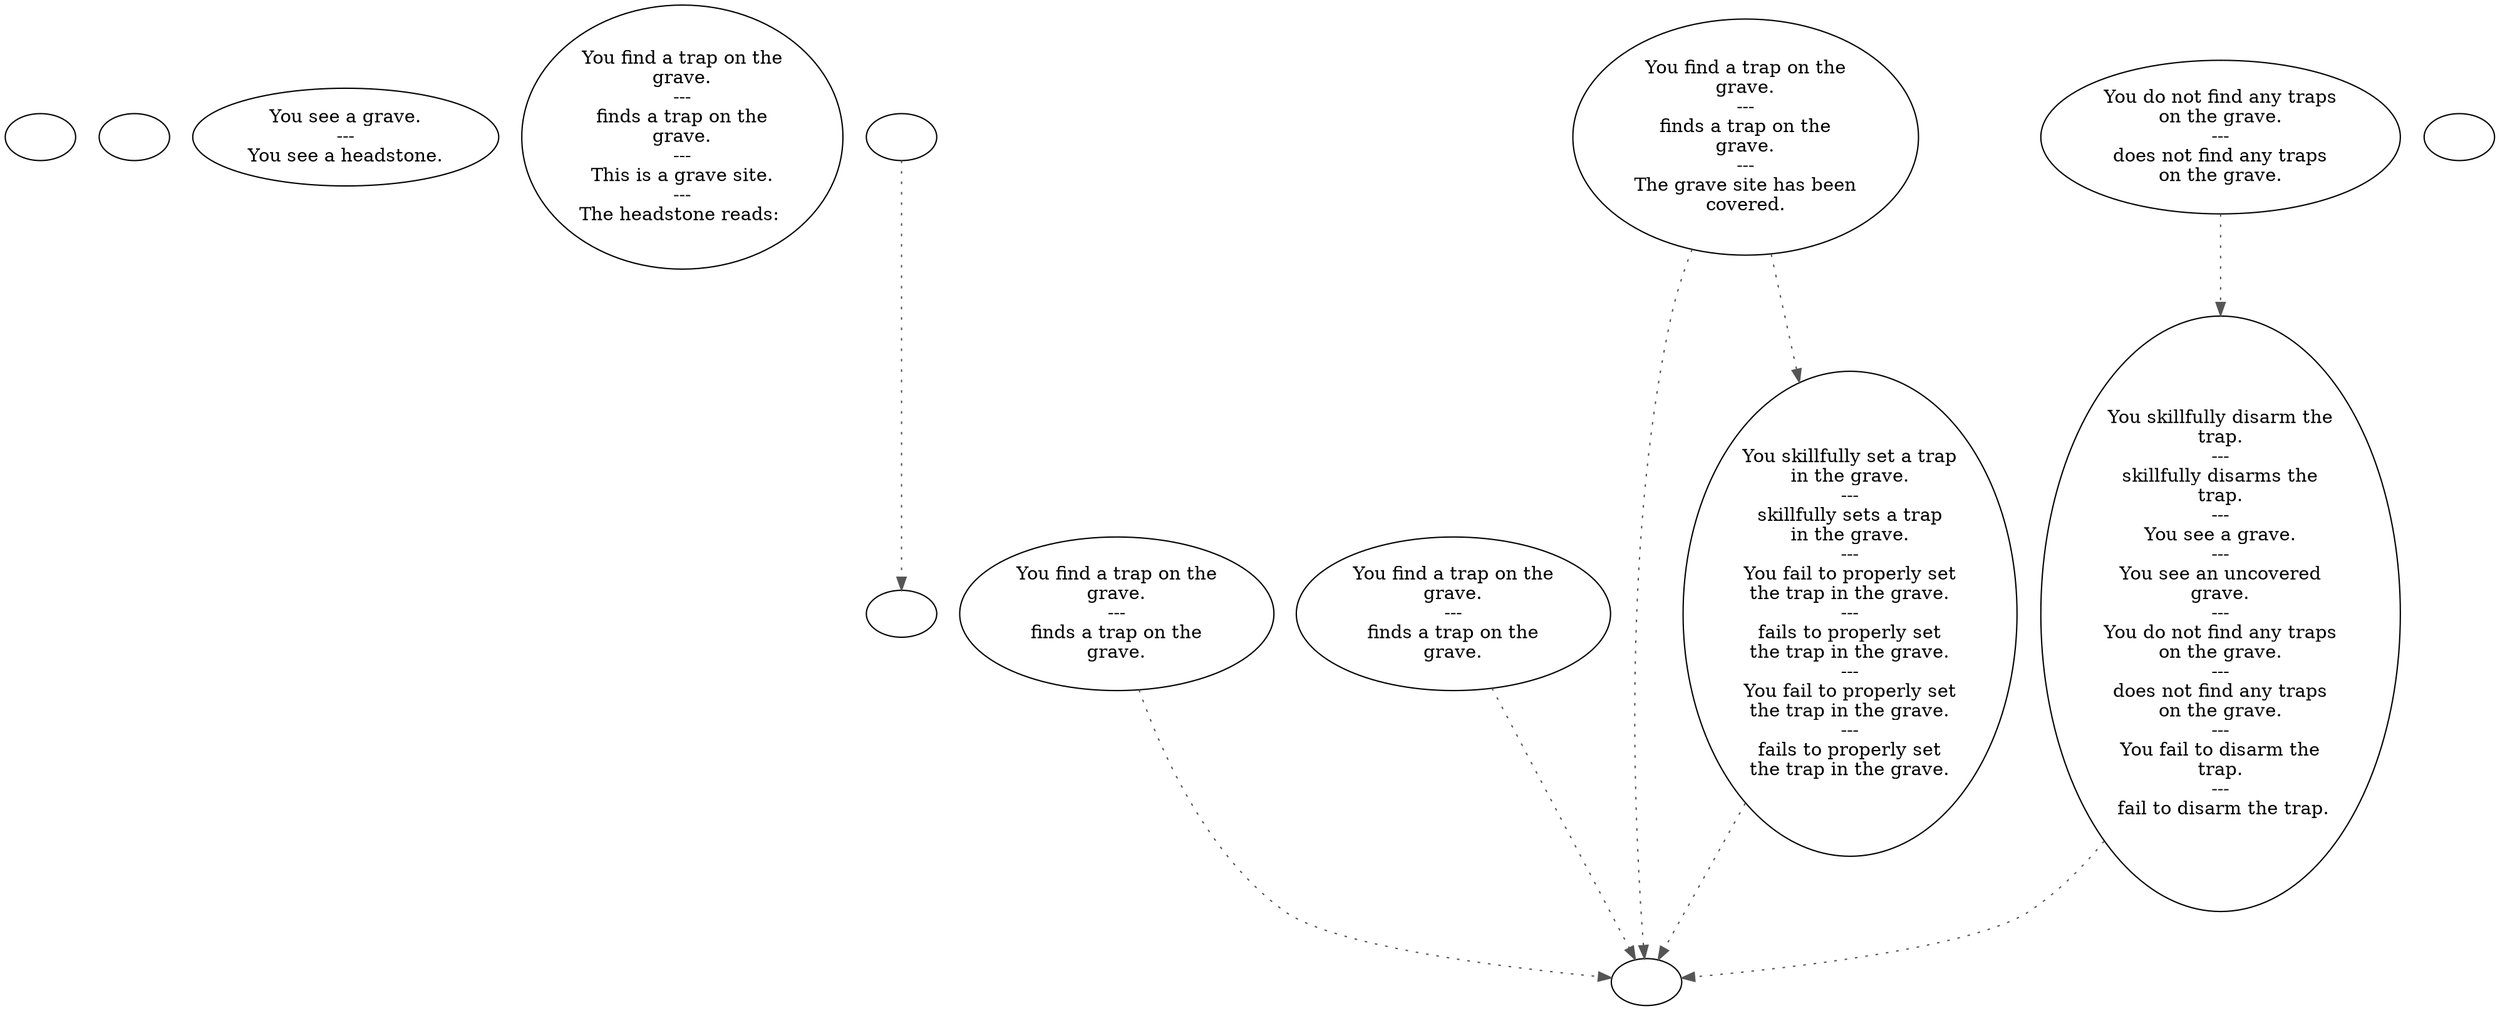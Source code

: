 digraph ziGenGrv {
  "checkPartyMembersNearDoor" [style=filled       fillcolor="#FFFFFF"       color="#000000"]
  "checkPartyMembersNearDoor" [label=""]
  "start" [style=filled       fillcolor="#FFFFFF"       color="#000000"]
  "start" [label=""]
  "look_at_p_proc" [style=filled       fillcolor="#FFFFFF"       color="#000000"]
  "look_at_p_proc" [label="You see a grave.\n---\nYou see a headstone."]
  "description_p_proc" [style=filled       fillcolor="#FFFFFF"       color="#000000"]
  "description_p_proc" [label="You find a trap on the\ngrave.\n---\nfinds a trap on the\ngrave.\n---\nThis is a grave site.\n---\nThe headstone reads: "]
  "map_enter_p_proc" [style=filled       fillcolor="#FFFFFF"       color="#000000"]
  "map_enter_p_proc" -> "give_headstone_name" [style=dotted color="#555555"]
  "map_enter_p_proc" [label=""]
  "use_p_proc" [style=filled       fillcolor="#FFFFFF"       color="#000000"]
  "use_p_proc" -> "Explode_Grave" [style=dotted color="#555555"]
  "use_p_proc" [label="You find a trap on the\ngrave.\n---\nfinds a trap on the\ngrave."]
  "pickup_p_proc" [style=filled       fillcolor="#FFFFFF"       color="#000000"]
  "pickup_p_proc" -> "Explode_Grave" [style=dotted color="#555555"]
  "pickup_p_proc" [label="You find a trap on the\ngrave.\n---\nfinds a trap on the\ngrave."]
  "use_obj_on_p_proc" [style=filled       fillcolor="#FFFFFF"       color="#000000"]
  "use_obj_on_p_proc" -> "Explode_Grave" [style=dotted color="#555555"]
  "use_obj_on_p_proc" -> "Set_Trap" [style=dotted color="#555555"]
  "use_obj_on_p_proc" [label="You find a trap on the\ngrave.\n---\nfinds a trap on the\ngrave.\n---\nThe grave site has been\ncovered."]
  "use_skill_on_p_proc" [style=filled       fillcolor="#FFFFFF"       color="#000000"]
  "use_skill_on_p_proc" -> "Disarm_Traps" [style=dotted color="#555555"]
  "use_skill_on_p_proc" [label="You do not find any traps\non the grave.\n---\ndoes not find any traps\non the grave."]
  "Set_Trap" [style=filled       fillcolor="#FFFFFF"       color="#000000"]
  "Set_Trap" -> "Explode_Grave" [style=dotted color="#555555"]
  "Set_Trap" [label="You skillfully set a trap\nin the grave.\n---\nskillfully sets a trap\nin the grave.\n---\nYou fail to properly set\nthe trap in the grave.\n---\nfails to properly set\nthe trap in the grave.\n---\nYou fail to properly set\nthe trap in the grave.\n---\nfails to properly set\nthe trap in the grave."]
  "Explode_Grave" [style=filled       fillcolor="#FFFFFF"       color="#000000"]
  "Explode_Grave" [label=""]
  "Disarm_Traps" [style=filled       fillcolor="#FFFFFF"       color="#000000"]
  "Disarm_Traps" -> "Explode_Grave" [style=dotted color="#555555"]
  "Disarm_Traps" [label="You skillfully disarm the\ntrap.\n---\nskillfully disarms the\ntrap.\n---\nYou see a grave.\n---\nYou see an uncovered\ngrave.\n---\nYou do not find any traps\non the grave.\n---\ndoes not find any traps\non the grave.\n---\nYou fail to disarm the\ntrap.\n---\n fail to disarm the trap."]
  "num_to_bit" [style=filled       fillcolor="#FFFFFF"       color="#000000"]
  "num_to_bit" [label=""]
  "give_headstone_name" [style=filled       fillcolor="#FFFFFF"       color="#000000"]
  "give_headstone_name" [label=""]
}